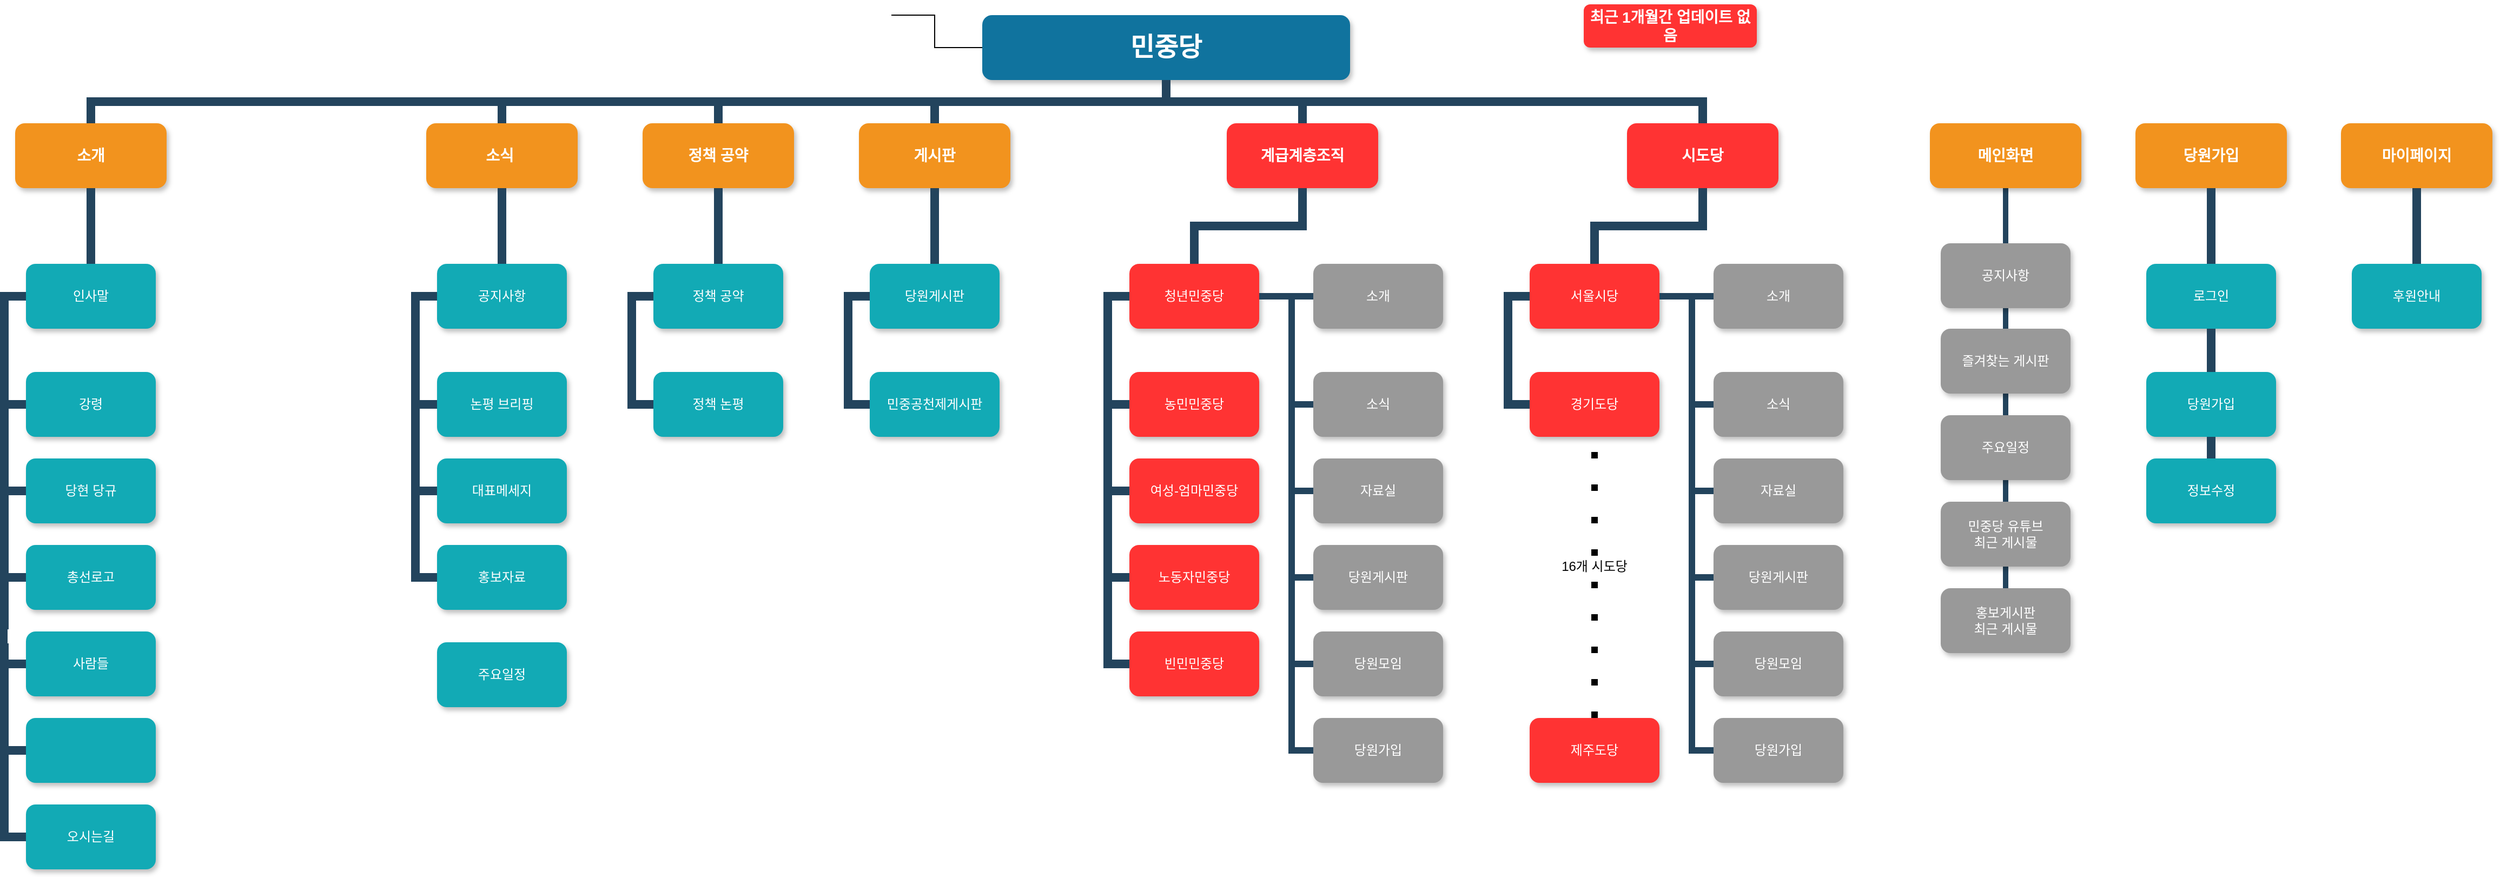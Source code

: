 <mxfile version="13.1.3" type="github"><diagram name="Page-1" id="64c3da0e-402f-94eb-ee01-a36477274f13"><mxGraphModel dx="2431" dy="1295" grid="1" gridSize="10" guides="1" tooltips="1" connect="1" arrows="1" fold="1" page="1" pageScale="1" pageWidth="1169" pageHeight="826" background="#ffffff" math="0" shadow="0"><root><mxCell id="0"/><mxCell id="1" parent="0"/><mxCell id="L6AUNB6nsV14biHfsw3f-245" style="edgeStyle=orthogonalEdgeStyle;rounded=0;orthogonalLoop=1;jettySize=auto;html=1;strokeWidth=5;endArrow=none;endFill=0;strokeColor=#23445D;" edge="1" parent="1" source="L6AUNB6nsV14biHfsw3f-242" target="L6AUNB6nsV14biHfsw3f-235"><mxGeometry relative="1" as="geometry"/></mxCell><mxCell id="2" value="민중당" style="whiteSpace=wrap;rounded=1;shadow=1;fillColor=#10739E;strokeColor=none;fontColor=#FFFFFF;fontStyle=1;fontSize=24" parent="1" vertex="1"><mxGeometry x="1414" y="70" width="340" height="60" as="geometry"/></mxCell><mxCell id="3" value="소개" style="whiteSpace=wrap;rounded=1;fillColor=#F2931E;strokeColor=none;shadow=1;fontColor=#FFFFFF;fontStyle=1;fontSize=14" parent="1" vertex="1"><mxGeometry x="520" y="170.0" width="140" height="60" as="geometry"/></mxCell><mxCell id="4" value="소식 " style="whiteSpace=wrap;rounded=1;fillColor=#F2931E;strokeColor=none;shadow=1;fontColor=#FFFFFF;fontStyle=1;fontSize=14" parent="1" vertex="1"><mxGeometry x="900" y="170.0" width="140" height="60" as="geometry"/></mxCell><mxCell id="5" value="시도당" style="whiteSpace=wrap;rounded=1;fillColor=#FF3333;strokeColor=none;shadow=1;fontColor=#FFFFFF;fontStyle=1;fontSize=14" parent="1" vertex="1"><mxGeometry x="2010" y="170.0" width="140" height="60" as="geometry"/></mxCell><mxCell id="6" value="정책 공약" style="whiteSpace=wrap;rounded=1;fillColor=#F2931E;strokeColor=none;shadow=1;fontColor=#FFFFFF;fontStyle=1;fontSize=14" parent="1" vertex="1"><mxGeometry x="1100" y="170.0" width="140" height="60" as="geometry"/></mxCell><mxCell id="7" value="게시판" style="whiteSpace=wrap;rounded=1;fillColor=#F2931E;strokeColor=none;shadow=1;fontColor=#FFFFFF;fontStyle=1;fontSize=14" parent="1" vertex="1"><mxGeometry x="1300" y="170.0" width="140" height="60" as="geometry"/></mxCell><mxCell id="8" value="계급계층조직" style="whiteSpace=wrap;rounded=1;fillColor=#FF3333;strokeColor=none;shadow=1;fontColor=#FFFFFF;fontStyle=1;fontSize=14" parent="1" vertex="1"><mxGeometry x="1640" y="170.0" width="140" height="60" as="geometry"/></mxCell><mxCell id="10" value="인사말" style="whiteSpace=wrap;rounded=1;fillColor=#12AAB5;strokeColor=none;shadow=1;fontColor=#FFFFFF;" parent="1" vertex="1"><mxGeometry x="530" y="300.0" width="120" height="60" as="geometry"/></mxCell><mxCell id="23" value="강령" style="whiteSpace=wrap;rounded=1;fillColor=#12AAB5;strokeColor=none;shadow=1;fontColor=#FFFFFF;fontStyle=0" parent="1" vertex="1"><mxGeometry x="530" y="400.0" width="120" height="60" as="geometry"/></mxCell><mxCell id="24" value="당현 당규" style="whiteSpace=wrap;rounded=1;fillColor=#12AAB5;strokeColor=none;shadow=1;fontColor=#FFFFFF;fontStyle=0" parent="1" vertex="1"><mxGeometry x="530.0" y="480.0" width="120" height="60" as="geometry"/></mxCell><mxCell id="25" value="총선로고" style="whiteSpace=wrap;rounded=1;fillColor=#12AAB5;strokeColor=none;shadow=1;fontColor=#FFFFFF;fontStyle=0" parent="1" vertex="1"><mxGeometry x="530" y="560.0" width="120" height="60" as="geometry"/></mxCell><mxCell id="26" value="사람들" style="whiteSpace=wrap;rounded=1;fillColor=#12AAB5;strokeColor=none;shadow=1;fontColor=#FFFFFF;fontStyle=0" parent="1" vertex="1"><mxGeometry x="530.0" y="640.0" width="120" height="60" as="geometry"/></mxCell><mxCell id="27" value="" style="whiteSpace=wrap;rounded=1;fillColor=#12AAB5;strokeColor=none;shadow=1;fontColor=#FFFFFF;fontStyle=0" parent="1" vertex="1"><mxGeometry x="530.0" y="720.0" width="120" height="60" as="geometry"/></mxCell><mxCell id="43" value="공지사항" style="whiteSpace=wrap;rounded=1;fillColor=#12AAB5;strokeColor=none;shadow=1;fontColor=#FFFFFF;" parent="1" vertex="1"><mxGeometry x="910.0" y="300.0" width="120" height="60" as="geometry"/></mxCell><mxCell id="45" value="논평 브리핑" style="whiteSpace=wrap;rounded=1;fillColor=#12AAB5;strokeColor=none;shadow=1;fontColor=#FFFFFF;fontStyle=0" parent="1" vertex="1"><mxGeometry x="910.0" y="400.0" width="120" height="60" as="geometry"/></mxCell><mxCell id="46" value="대표메세지" style="whiteSpace=wrap;rounded=1;fillColor=#12AAB5;strokeColor=none;shadow=1;fontColor=#FFFFFF;fontStyle=0" parent="1" vertex="1"><mxGeometry x="910.0" y="480.0" width="120" height="60" as="geometry"/></mxCell><mxCell id="47" value="홍보자료" style="whiteSpace=wrap;rounded=1;fillColor=#12AAB5;strokeColor=none;shadow=1;fontColor=#FFFFFF;fontStyle=0" parent="1" vertex="1"><mxGeometry x="910.0" y="560.0" width="120" height="60" as="geometry"/></mxCell><mxCell id="103" value="" style="edgeStyle=elbowEdgeStyle;elbow=vertical;rounded=0;fontColor=#000000;endArrow=none;endFill=0;strokeWidth=8;strokeColor=#23445D;" parent="1" source="3" target="10" edge="1"><mxGeometry width="100" height="100" relative="1" as="geometry"><mxPoint x="380" y="290" as="sourcePoint"/><mxPoint x="480" y="190" as="targetPoint"/></mxGeometry></mxCell><mxCell id="105" value="" style="edgeStyle=elbowEdgeStyle;elbow=horizontal;rounded=0;fontColor=#000000;endArrow=none;endFill=0;strokeWidth=8;strokeColor=#23445D;" parent="1" source="10" target="23" edge="1"><mxGeometry width="100" height="100" relative="1" as="geometry"><mxPoint x="470" y="480" as="sourcePoint"/><mxPoint x="570" y="380" as="targetPoint"/><Array as="points"><mxPoint x="510" y="380"/></Array></mxGeometry></mxCell><mxCell id="106" value="" style="edgeStyle=elbowEdgeStyle;elbow=horizontal;rounded=0;fontColor=#000000;endArrow=none;endFill=0;strokeWidth=8;strokeColor=#23445D;" parent="1" source="10" target="24" edge="1"><mxGeometry width="100" height="100" relative="1" as="geometry"><mxPoint x="540" y="340" as="sourcePoint"/><mxPoint x="540" y="440" as="targetPoint"/><Array as="points"><mxPoint x="510" y="400"/></Array></mxGeometry></mxCell><mxCell id="107" value="" style="edgeStyle=elbowEdgeStyle;elbow=horizontal;rounded=0;fontColor=#000000;endArrow=none;endFill=0;strokeWidth=8;strokeColor=#23445D;" parent="1" source="10" target="27" edge="1"><mxGeometry width="100" height="100" relative="1" as="geometry"><mxPoint x="540" y="340" as="sourcePoint"/><mxPoint x="540" y="440" as="targetPoint"/><Array as="points"><mxPoint x="510" y="540"/></Array></mxGeometry></mxCell><mxCell id="109" value="" style="edgeStyle=elbowEdgeStyle;elbow=horizontal;rounded=0;fontColor=#000000;endArrow=none;endFill=0;strokeWidth=8;strokeColor=#23445D;" parent="1" source="10" target="26" edge="1"><mxGeometry width="100" height="100" relative="1" as="geometry"><mxPoint x="560" y="360" as="sourcePoint"/><mxPoint x="560" y="460" as="targetPoint"/><Array as="points"><mxPoint x="510" y="410"/></Array></mxGeometry></mxCell><mxCell id="110" value="" style="edgeStyle=elbowEdgeStyle;elbow=horizontal;rounded=0;fontColor=#000000;endArrow=none;endFill=0;strokeWidth=8;strokeColor=#23445D;" parent="1" source="10" target="25" edge="1"><mxGeometry width="100" height="100" relative="1" as="geometry"><mxPoint x="570" y="370" as="sourcePoint"/><mxPoint x="570" y="470" as="targetPoint"/><Array as="points"><mxPoint x="510" y="430"/></Array></mxGeometry></mxCell><mxCell id="116" value="" style="edgeStyle=elbowEdgeStyle;elbow=vertical;rounded=0;fontColor=#000000;endArrow=none;endFill=0;strokeWidth=8;strokeColor=#23445D;" parent="1" source="4" target="43" edge="1"><mxGeometry width="100" height="100" relative="1" as="geometry"><mxPoint x="610" y="240.0" as="sourcePoint"/><mxPoint x="510" y="310" as="targetPoint"/></mxGeometry></mxCell><mxCell id="118" value="" style="edgeStyle=elbowEdgeStyle;elbow=horizontal;rounded=0;fontColor=#000000;endArrow=none;endFill=0;strokeWidth=8;strokeColor=#23445D;" parent="1" source="43" target="45" edge="1"><mxGeometry width="100" height="100" relative="1" as="geometry"><mxPoint x="890" y="330.0" as="sourcePoint"/><mxPoint x="900.0" y="430" as="targetPoint"/><Array as="points"><mxPoint x="890" y="380"/></Array></mxGeometry></mxCell><mxCell id="119" value="" style="edgeStyle=elbowEdgeStyle;elbow=horizontal;rounded=0;fontColor=#000000;endArrow=none;endFill=0;strokeWidth=8;strokeColor=#23445D;" parent="1" source="43" target="46" edge="1"><mxGeometry width="100" height="100" relative="1" as="geometry"><mxPoint x="900" y="330" as="sourcePoint"/><mxPoint x="900.0" y="510" as="targetPoint"/><Array as="points"><mxPoint x="890" y="420"/></Array></mxGeometry></mxCell><mxCell id="122" value="" style="edgeStyle=elbowEdgeStyle;elbow=horizontal;rounded=0;fontColor=#000000;endArrow=none;endFill=0;strokeWidth=8;strokeColor=#23445D;" parent="1" source="43" target="47" edge="1"><mxGeometry width="100" height="100" relative="1" as="geometry"><mxPoint x="900" y="330" as="sourcePoint"/><mxPoint x="900.0" y="590" as="targetPoint"/><Array as="points"><mxPoint x="890" y="470"/></Array></mxGeometry></mxCell><mxCell id="133" value="정책 공약" style="whiteSpace=wrap;rounded=1;fillColor=#12AAB5;strokeColor=none;shadow=1;fontColor=#FFFFFF;" parent="1" vertex="1"><mxGeometry x="1110.0" y="300.0" width="120" height="60" as="geometry"/></mxCell><mxCell id="135" value="정책 논평" style="whiteSpace=wrap;rounded=1;fillColor=#12AAB5;strokeColor=none;shadow=1;fontColor=#FFFFFF;fontStyle=0" parent="1" vertex="1"><mxGeometry x="1110.0" y="400.0" width="120" height="60" as="geometry"/></mxCell><mxCell id="145" value="" style="edgeStyle=elbowEdgeStyle;elbow=horizontal;rounded=0;fontColor=#000000;endArrow=none;endFill=0;strokeWidth=8;strokeColor=#23445D;" parent="1" source="133" target="135" edge="1"><mxGeometry width="100" height="100" relative="1" as="geometry"><mxPoint x="1090" y="330.0" as="sourcePoint"/><mxPoint x="1100.0" y="430" as="targetPoint"/><Array as="points"><mxPoint x="1090" y="380"/></Array></mxGeometry></mxCell><mxCell id="155" value="당원게시판" style="whiteSpace=wrap;rounded=1;fillColor=#12AAB5;strokeColor=none;shadow=1;fontColor=#FFFFFF;" parent="1" vertex="1"><mxGeometry x="1310.0" y="300.0" width="120" height="60" as="geometry"/></mxCell><mxCell id="157" value="민중공천제게시판" style="whiteSpace=wrap;rounded=1;fillColor=#12AAB5;strokeColor=none;shadow=1;fontColor=#FFFFFF;fontStyle=0" parent="1" vertex="1"><mxGeometry x="1310.0" y="400.0" width="120" height="60" as="geometry"/></mxCell><mxCell id="167" value="" style="edgeStyle=elbowEdgeStyle;elbow=horizontal;rounded=0;fontColor=#000000;endArrow=none;endFill=0;strokeWidth=8;strokeColor=#23445D;" parent="1" source="155" target="157" edge="1"><mxGeometry width="100" height="100" relative="1" as="geometry"><mxPoint x="1290" y="330.0" as="sourcePoint"/><mxPoint x="1300.0" y="430.0" as="targetPoint"/><Array as="points"><mxPoint x="1290" y="380.0"/></Array></mxGeometry></mxCell><mxCell id="177" value="청년민중당" style="whiteSpace=wrap;rounded=1;fillColor=#FF3333;strokeColor=none;shadow=1;fontColor=#FFFFFF;" parent="1" vertex="1"><mxGeometry x="1550.0" y="300.0" width="120" height="60" as="geometry"/></mxCell><mxCell id="178" value="소개" style="whiteSpace=wrap;rounded=1;fillColor=#999999;strokeColor=none;shadow=1;fontColor=#FFFFFF;" parent="1" vertex="1"><mxGeometry x="1720.0" y="300.0" width="120" height="60" as="geometry"/></mxCell><mxCell id="179" value="농민민중당" style="whiteSpace=wrap;rounded=1;fillColor=#FF3333;strokeColor=none;shadow=1;fontColor=#FFFFFF;fontStyle=0" parent="1" vertex="1"><mxGeometry x="1550.0" y="400.0" width="120" height="60" as="geometry"/></mxCell><mxCell id="180" value="여성-엄마민중당" style="whiteSpace=wrap;rounded=1;fillColor=#FF3333;strokeColor=none;shadow=1;fontColor=#FFFFFF;fontStyle=0" parent="1" vertex="1"><mxGeometry x="1550" y="480.0" width="120" height="60" as="geometry"/></mxCell><mxCell id="181" value="노동자민중당" style="whiteSpace=wrap;rounded=1;fillColor=#FF3333;strokeColor=none;shadow=1;fontColor=#FFFFFF;fontStyle=0" parent="1" vertex="1"><mxGeometry x="1550.0" y="560.0" width="120" height="60" as="geometry"/></mxCell><mxCell id="182" value="빈민민중당" style="whiteSpace=wrap;rounded=1;fillColor=#FF3333;strokeColor=none;shadow=1;fontColor=#FFFFFF;fontStyle=0" parent="1" vertex="1"><mxGeometry x="1550" y="640.0" width="120" height="60" as="geometry"/></mxCell><mxCell id="184" value="소식" style="whiteSpace=wrap;rounded=1;fillColor=#999999;strokeColor=none;shadow=1;fontColor=#FFFFFF;fontStyle=0" parent="1" vertex="1"><mxGeometry x="1720.0" y="400.0" width="120" height="60" as="geometry"/></mxCell><mxCell id="185" value="자료실" style="whiteSpace=wrap;rounded=1;fillColor=#999999;strokeColor=none;shadow=1;fontColor=#FFFFFF;fontStyle=0" parent="1" vertex="1"><mxGeometry x="1720.0" y="480.0" width="120" height="60" as="geometry"/></mxCell><mxCell id="186" value="당원게시판" style="whiteSpace=wrap;rounded=1;fillColor=#999999;strokeColor=none;shadow=1;fontColor=#FFFFFF;fontStyle=0" parent="1" vertex="1"><mxGeometry x="1720.0" y="560.0" width="120" height="60" as="geometry"/></mxCell><mxCell id="187" value="당원모임" style="whiteSpace=wrap;rounded=1;fillColor=#999999;strokeColor=none;shadow=1;fontColor=#FFFFFF;fontStyle=0" parent="1" vertex="1"><mxGeometry x="1720.0" y="640.0" width="120" height="60" as="geometry"/></mxCell><mxCell id="188" value="당원가입" style="whiteSpace=wrap;rounded=1;fillColor=#999999;strokeColor=none;shadow=1;fontColor=#FFFFFF;fontStyle=0" parent="1" vertex="1"><mxGeometry x="1720.0" y="720.0" width="120" height="60" as="geometry"/></mxCell><mxCell id="189" value="" style="edgeStyle=elbowEdgeStyle;elbow=horizontal;rounded=0;fontColor=#000000;endArrow=none;endFill=0;strokeWidth=8;strokeColor=#23445D;" parent="1" source="177" target="179" edge="1"><mxGeometry width="100" height="100" relative="1" as="geometry"><mxPoint x="1530" y="330.0" as="sourcePoint"/><mxPoint x="1540.0" y="430.0" as="targetPoint"/><Array as="points"><mxPoint x="1530" y="380.0"/></Array></mxGeometry></mxCell><mxCell id="190" value="" style="edgeStyle=elbowEdgeStyle;elbow=horizontal;rounded=0;fontColor=#000000;endArrow=none;endFill=0;strokeWidth=8;strokeColor=#23445D;" parent="1" source="177" target="180" edge="1"><mxGeometry width="100" height="100" relative="1" as="geometry"><mxPoint x="1540" y="330.0" as="sourcePoint"/><mxPoint x="1540.0" y="510.0" as="targetPoint"/><Array as="points"><mxPoint x="1530" y="420.0"/></Array></mxGeometry></mxCell><mxCell id="192" value="" style="edgeStyle=elbowEdgeStyle;elbow=horizontal;rounded=0;fontColor=#000000;endArrow=none;endFill=0;strokeWidth=8;strokeColor=#23445D;" parent="1" source="177" target="182" edge="1"><mxGeometry width="100" height="100" relative="1" as="geometry"><mxPoint x="1540" y="330.0" as="sourcePoint"/><mxPoint x="1540" y="670.0" as="targetPoint"/><Array as="points"><mxPoint x="1530" y="500.0"/></Array></mxGeometry></mxCell><mxCell id="193" value="" style="edgeStyle=elbowEdgeStyle;elbow=horizontal;rounded=0;fontColor=#000000;endArrow=none;endFill=0;strokeWidth=8;strokeColor=#23445D;" parent="1" source="177" target="181" edge="1"><mxGeometry width="100" height="100" relative="1" as="geometry"><mxPoint x="1540" y="330.0" as="sourcePoint"/><mxPoint x="1540.0" y="590.0" as="targetPoint"/><Array as="points"><mxPoint x="1530" y="470.0"/></Array></mxGeometry></mxCell><mxCell id="194" value="" style="edgeStyle=elbowEdgeStyle;elbow=horizontal;rounded=0;fontColor=#000000;endArrow=none;endFill=0;strokeWidth=6;strokeColor=#23445D;" parent="1" source="178" target="184" edge="1"><mxGeometry width="100" height="100" relative="1" as="geometry"><mxPoint x="1690" y="330.0" as="sourcePoint"/><mxPoint x="1700.0" y="430.0" as="targetPoint"/><Array as="points"><mxPoint x="1700" y="380.0"/></Array></mxGeometry></mxCell><mxCell id="195" value="" style="edgeStyle=elbowEdgeStyle;elbow=horizontal;rounded=0;fontColor=#000000;endArrow=none;endFill=0;strokeWidth=6;strokeColor=#23445D;" parent="1" source="178" target="185" edge="1"><mxGeometry width="100" height="100" relative="1" as="geometry"><mxPoint x="1700" y="330.0" as="sourcePoint"/><mxPoint x="1700.0" y="510.0" as="targetPoint"/><Array as="points"><mxPoint x="1700" y="420.0"/></Array></mxGeometry></mxCell><mxCell id="196" value="" style="edgeStyle=elbowEdgeStyle;elbow=horizontal;rounded=0;fontColor=#000000;endArrow=none;endFill=0;strokeWidth=6;strokeColor=#23445D;" parent="1" source="178" target="188" edge="1"><mxGeometry width="100" height="100" relative="1" as="geometry"><mxPoint x="1700" y="330.0" as="sourcePoint"/><mxPoint x="1700" y="750.0" as="targetPoint"/><Array as="points"><mxPoint x="1700" y="540.0"/></Array></mxGeometry></mxCell><mxCell id="197" value="" style="edgeStyle=elbowEdgeStyle;elbow=horizontal;rounded=0;fontColor=#000000;endArrow=none;endFill=0;strokeWidth=6;strokeColor=#23445D;" parent="1" source="178" target="187" edge="1"><mxGeometry width="100" height="100" relative="1" as="geometry"><mxPoint x="1700" y="330.0" as="sourcePoint"/><mxPoint x="1700" y="670.0" as="targetPoint"/><Array as="points"><mxPoint x="1700" y="500.0"/></Array></mxGeometry></mxCell><mxCell id="198" value="" style="edgeStyle=elbowEdgeStyle;elbow=horizontal;rounded=0;fontColor=#000000;endArrow=none;endFill=0;strokeWidth=6;strokeColor=#23445D;" parent="1" source="178" target="186" edge="1"><mxGeometry width="100" height="100" relative="1" as="geometry"><mxPoint x="1700" y="330.0" as="sourcePoint"/><mxPoint x="1700.0" y="590.0" as="targetPoint"/><Array as="points"><mxPoint x="1700" y="470.0"/></Array></mxGeometry></mxCell><mxCell id="199" value="서울시당" style="whiteSpace=wrap;rounded=1;fillColor=#FF3333;strokeColor=none;shadow=1;fontColor=#FFFFFF;" parent="1" vertex="1"><mxGeometry x="1920.0" y="300.0" width="120" height="60" as="geometry"/></mxCell><mxCell id="201" value="경기도당" style="whiteSpace=wrap;rounded=1;fillColor=#FF3333;strokeColor=none;shadow=1;fontColor=#FFFFFF;fontStyle=0" parent="1" vertex="1"><mxGeometry x="1920.0" y="400.0" width="120" height="60" as="geometry"/></mxCell><mxCell id="205" value="제주도당" style="whiteSpace=wrap;rounded=1;fillColor=#FF3333;strokeColor=none;shadow=1;fontColor=#FFFFFF;fontStyle=0" parent="1" vertex="1"><mxGeometry x="1920" y="720.0" width="120" height="60" as="geometry"/></mxCell><mxCell id="211" value="" style="edgeStyle=elbowEdgeStyle;elbow=horizontal;rounded=0;fontColor=#000000;endArrow=none;endFill=0;strokeWidth=8;strokeColor=#23445D;" parent="1" source="199" target="201" edge="1"><mxGeometry width="100" height="100" relative="1" as="geometry"><mxPoint x="1900" y="330.0" as="sourcePoint"/><mxPoint x="1910.0" y="430.0" as="targetPoint"/><Array as="points"><mxPoint x="1900" y="380.0"/></Array></mxGeometry></mxCell><mxCell id="221" value="" style="edgeStyle=elbowEdgeStyle;elbow=vertical;rounded=0;fontColor=#000000;endArrow=none;endFill=0;strokeWidth=8;strokeColor=#23445D;" parent="1" source="6" target="133" edge="1"><mxGeometry width="100" height="100" relative="1" as="geometry"><mxPoint x="980" y="270" as="sourcePoint"/><mxPoint x="1080" y="170" as="targetPoint"/></mxGeometry></mxCell><mxCell id="223" value="" style="edgeStyle=elbowEdgeStyle;elbow=vertical;rounded=0;fontColor=#000000;endArrow=none;endFill=0;strokeWidth=8;strokeColor=#23445D;" parent="1" source="7" target="155" edge="1"><mxGeometry width="100" height="100" relative="1" as="geometry"><mxPoint x="1370" y="300" as="sourcePoint"/><mxPoint x="1270" y="190" as="targetPoint"/></mxGeometry></mxCell><mxCell id="225" value="" style="edgeStyle=elbowEdgeStyle;elbow=vertical;rounded=0;fontColor=#000000;endArrow=none;endFill=0;strokeWidth=8;strokeColor=#23445D;" parent="1" source="8" target="177" edge="1"><mxGeometry width="100" height="100" relative="1" as="geometry"><mxPoint x="1550" y="290" as="sourcePoint"/><mxPoint x="1650" y="190" as="targetPoint"/></mxGeometry></mxCell><mxCell id="226" value="" style="edgeStyle=elbowEdgeStyle;elbow=vertical;rounded=0;fontColor=#000000;endArrow=none;endFill=0;strokeWidth=6;strokeColor=#23445D;exitX=1;exitY=0.5;exitDx=0;exitDy=0;" parent="1" source="177" target="178" edge="1"><mxGeometry width="100" height="100" relative="1" as="geometry"><mxPoint x="1780" y="290" as="sourcePoint"/><mxPoint x="1880" y="190" as="targetPoint"/></mxGeometry></mxCell><mxCell id="227" value="" style="edgeStyle=elbowEdgeStyle;elbow=vertical;rounded=0;fontColor=#000000;endArrow=none;endFill=0;strokeWidth=8;strokeColor=#23445D;" parent="1" source="5" target="199" edge="1"><mxGeometry width="100" height="100" relative="1" as="geometry"><mxPoint x="1900" y="290" as="sourcePoint"/><mxPoint x="2000" y="190" as="targetPoint"/></mxGeometry></mxCell><mxCell id="229" value="" style="edgeStyle=elbowEdgeStyle;elbow=vertical;rounded=0;fontColor=#000000;endArrow=none;endFill=0;strokeWidth=8;strokeColor=#23445D;" parent="1" source="2" target="3" edge="1"><mxGeometry width="100" height="100" relative="1" as="geometry"><mxPoint x="540" y="140" as="sourcePoint"/><mxPoint x="640" y="40" as="targetPoint"/></mxGeometry></mxCell><mxCell id="230" value="" style="edgeStyle=elbowEdgeStyle;elbow=vertical;rounded=0;fontColor=#000000;endArrow=none;endFill=0;strokeWidth=8;strokeColor=#23445D;" parent="1" source="2" target="4" edge="1"><mxGeometry width="100" height="100" relative="1" as="geometry"><mxPoint x="550" y="150" as="sourcePoint"/><mxPoint x="650" y="50" as="targetPoint"/></mxGeometry></mxCell><mxCell id="231" value="" style="edgeStyle=elbowEdgeStyle;elbow=vertical;rounded=0;fontColor=#000000;endArrow=none;endFill=0;strokeWidth=8;strokeColor=#23445D;" parent="1" source="2" target="6" edge="1"><mxGeometry width="100" height="100" relative="1" as="geometry"><mxPoint x="560" y="160" as="sourcePoint"/><mxPoint x="660" y="60" as="targetPoint"/></mxGeometry></mxCell><mxCell id="232" value="" style="edgeStyle=elbowEdgeStyle;elbow=vertical;rounded=0;fontColor=#000000;endArrow=none;endFill=0;strokeWidth=8;strokeColor=#23445D;" parent="1" source="2" target="7" edge="1"><mxGeometry width="100" height="100" relative="1" as="geometry"><mxPoint x="570" y="170" as="sourcePoint"/><mxPoint x="670" y="70" as="targetPoint"/></mxGeometry></mxCell><mxCell id="233" value="" style="edgeStyle=elbowEdgeStyle;elbow=vertical;rounded=0;fontColor=#000000;endArrow=none;endFill=0;strokeWidth=8;strokeColor=#23445D;" parent="1" source="2" target="8" edge="1"><mxGeometry width="100" height="100" relative="1" as="geometry"><mxPoint x="580" y="180" as="sourcePoint"/><mxPoint x="680" y="80" as="targetPoint"/></mxGeometry></mxCell><mxCell id="234" value="" style="edgeStyle=elbowEdgeStyle;elbow=vertical;rounded=0;fontColor=#000000;endArrow=none;endFill=0;strokeWidth=8;strokeColor=#23445D;" parent="1" source="2" target="5" edge="1"><mxGeometry width="100" height="100" relative="1" as="geometry"><mxPoint x="590" y="190" as="sourcePoint"/><mxPoint x="690" y="90" as="targetPoint"/></mxGeometry></mxCell><mxCell id="0ipy3alRccHPcJgjNkiX-234" value="오시는길" style="whiteSpace=wrap;rounded=1;fillColor=#12AAB5;strokeColor=none;shadow=1;fontColor=#FFFFFF;fontStyle=0" parent="1" vertex="1"><mxGeometry x="530.0" y="800.0" width="120" height="60" as="geometry"/></mxCell><mxCell id="0ipy3alRccHPcJgjNkiX-235" value="" style="edgeStyle=elbowEdgeStyle;elbow=horizontal;rounded=0;fontColor=#000000;endArrow=none;endFill=0;strokeWidth=8;strokeColor=#23445D;entryX=0;entryY=0.5;entryDx=0;entryDy=0;" parent="1" source="10" target="0ipy3alRccHPcJgjNkiX-234" edge="1"><mxGeometry width="100" height="100" relative="1" as="geometry"><mxPoint x="550" y="330" as="sourcePoint"/><mxPoint x="540.0" y="760.0" as="targetPoint"/><Array as="points"><mxPoint x="510" y="550"/></Array></mxGeometry></mxCell><mxCell id="0ipy3alRccHPcJgjNkiX-266" value="&amp;nbsp;&amp;nbsp;" style="edgeLabel;html=1;align=center;verticalAlign=middle;resizable=0;points=[];" parent="0ipy3alRccHPcJgjNkiX-235" vertex="1" connectable="0"><mxGeometry x="0.237" y="6" relative="1" as="geometry"><mxPoint as="offset"/></mxGeometry></mxCell><mxCell id="0ipy3alRccHPcJgjNkiX-237" value="당원가입" style="whiteSpace=wrap;rounded=1;fillColor=#F2931E;strokeColor=none;shadow=1;fontColor=#FFFFFF;fontStyle=1;fontSize=14" parent="1" vertex="1"><mxGeometry x="2480" y="170.0" width="140" height="60" as="geometry"/></mxCell><mxCell id="0ipy3alRccHPcJgjNkiX-238" value="마이페이지" style="whiteSpace=wrap;rounded=1;fillColor=#F2931E;strokeColor=none;shadow=1;fontColor=#FFFFFF;fontStyle=1;fontSize=14" parent="1" vertex="1"><mxGeometry x="2670" y="170.0" width="140" height="60" as="geometry"/></mxCell><mxCell id="0ipy3alRccHPcJgjNkiX-241" value="후원안내" style="whiteSpace=wrap;rounded=1;fillColor=#12AAB5;strokeColor=none;shadow=1;fontColor=#FFFFFF;" parent="1" vertex="1"><mxGeometry x="2680" y="300.0" width="120" height="60" as="geometry"/></mxCell><mxCell id="0ipy3alRccHPcJgjNkiX-243" value="" style="edgeStyle=elbowEdgeStyle;elbow=vertical;rounded=0;fontColor=#000000;endArrow=none;endFill=0;strokeWidth=8;strokeColor=#23445D;" parent="1" source="0ipy3alRccHPcJgjNkiX-238" target="0ipy3alRccHPcJgjNkiX-241" edge="1"><mxGeometry width="100" height="100" relative="1" as="geometry"><mxPoint x="2739.17" y="230.0" as="sourcePoint"/><mxPoint x="2739.17" y="300.0" as="targetPoint"/></mxGeometry></mxCell><mxCell id="0ipy3alRccHPcJgjNkiX-244" value="로그인" style="whiteSpace=wrap;rounded=1;fillColor=#12AAB5;strokeColor=none;shadow=1;fontColor=#FFFFFF;" parent="1" vertex="1"><mxGeometry x="2490" y="300.0" width="120" height="60" as="geometry"/></mxCell><mxCell id="0ipy3alRccHPcJgjNkiX-245" value="" style="edgeStyle=elbowEdgeStyle;elbow=vertical;rounded=0;fontColor=#000000;endArrow=none;endFill=0;strokeWidth=8;strokeColor=#23445D;" parent="1" source="0ipy3alRccHPcJgjNkiX-237" target="0ipy3alRccHPcJgjNkiX-244" edge="1"><mxGeometry width="100" height="100" relative="1" as="geometry"><mxPoint x="2550" y="230.0" as="sourcePoint"/><mxPoint x="2550" y="300" as="targetPoint"/></mxGeometry></mxCell><mxCell id="0ipy3alRccHPcJgjNkiX-246" value="당원가입" style="whiteSpace=wrap;rounded=1;fillColor=#12AAB5;strokeColor=none;shadow=1;fontColor=#FFFFFF;" parent="1" vertex="1"><mxGeometry x="2490" y="400.0" width="120" height="60" as="geometry"/></mxCell><mxCell id="0ipy3alRccHPcJgjNkiX-247" value="정보수정" style="whiteSpace=wrap;rounded=1;fillColor=#12AAB5;strokeColor=none;shadow=1;fontColor=#FFFFFF;" parent="1" vertex="1"><mxGeometry x="2490" y="480.0" width="120" height="60" as="geometry"/></mxCell><mxCell id="0ipy3alRccHPcJgjNkiX-248" value="" style="edgeStyle=elbowEdgeStyle;elbow=vertical;rounded=0;fontColor=#000000;endArrow=none;endFill=0;strokeWidth=8;strokeColor=#23445D;exitX=0.5;exitY=1;exitDx=0;exitDy=0;" parent="1" source="0ipy3alRccHPcJgjNkiX-244" target="0ipy3alRccHPcJgjNkiX-246" edge="1"><mxGeometry width="100" height="100" relative="1" as="geometry"><mxPoint x="2550" y="370" as="sourcePoint"/><mxPoint x="2549.66" y="365.0" as="targetPoint"/></mxGeometry></mxCell><mxCell id="0ipy3alRccHPcJgjNkiX-249" value="" style="edgeStyle=elbowEdgeStyle;elbow=vertical;rounded=0;fontColor=#000000;endArrow=none;endFill=0;strokeWidth=8;strokeColor=#23445D;" parent="1" source="0ipy3alRccHPcJgjNkiX-246" target="0ipy3alRccHPcJgjNkiX-247" edge="1"><mxGeometry width="100" height="100" relative="1" as="geometry"><mxPoint x="2550" y="460" as="sourcePoint"/><mxPoint x="2549.66" y="479.0" as="targetPoint"/></mxGeometry></mxCell><mxCell id="0ipy3alRccHPcJgjNkiX-251" value="" style="endArrow=none;dashed=1;html=1;strokeWidth=6;entryX=0.5;entryY=1;entryDx=0;entryDy=0;exitX=0.5;exitY=0;exitDx=0;exitDy=0;dashPattern=1 4;" parent="1" source="205" target="201" edge="1"><mxGeometry width="50" height="50" relative="1" as="geometry"><mxPoint x="1960" y="590" as="sourcePoint"/><mxPoint x="2010" y="540" as="targetPoint"/></mxGeometry></mxCell><mxCell id="0ipy3alRccHPcJgjNkiX-252" value="16개 시도당" style="text;html=1;strokeColor=none;fillColor=none;align=center;verticalAlign=middle;whiteSpace=wrap;rounded=0;" parent="1" vertex="1"><mxGeometry x="1940" y="570" width="80" height="20" as="geometry"/></mxCell><mxCell id="0ipy3alRccHPcJgjNkiX-253" value="소개" style="whiteSpace=wrap;rounded=1;fillColor=#999999;strokeColor=none;shadow=1;fontColor=#FFFFFF;" parent="1" vertex="1"><mxGeometry x="2090" y="300.0" width="120" height="60" as="geometry"/></mxCell><mxCell id="0ipy3alRccHPcJgjNkiX-254" value="소식" style="whiteSpace=wrap;rounded=1;fillColor=#999999;strokeColor=none;shadow=1;fontColor=#FFFFFF;fontStyle=0" parent="1" vertex="1"><mxGeometry x="2090.0" y="400.0" width="120" height="60" as="geometry"/></mxCell><mxCell id="0ipy3alRccHPcJgjNkiX-255" value="자료실" style="whiteSpace=wrap;rounded=1;fillColor=#999999;strokeColor=none;shadow=1;fontColor=#FFFFFF;fontStyle=0" parent="1" vertex="1"><mxGeometry x="2090.0" y="480.0" width="120" height="60" as="geometry"/></mxCell><mxCell id="0ipy3alRccHPcJgjNkiX-256" value="당원게시판" style="whiteSpace=wrap;rounded=1;fillColor=#999999;strokeColor=none;shadow=1;fontColor=#FFFFFF;fontStyle=0" parent="1" vertex="1"><mxGeometry x="2090.0" y="560.0" width="120" height="60" as="geometry"/></mxCell><mxCell id="0ipy3alRccHPcJgjNkiX-257" value="당원모임" style="whiteSpace=wrap;rounded=1;fillColor=#999999;strokeColor=none;shadow=1;fontColor=#FFFFFF;fontStyle=0" parent="1" vertex="1"><mxGeometry x="2090.0" y="640.0" width="120" height="60" as="geometry"/></mxCell><mxCell id="0ipy3alRccHPcJgjNkiX-258" value="당원가입" style="whiteSpace=wrap;rounded=1;fillColor=#999999;strokeColor=none;shadow=1;fontColor=#FFFFFF;fontStyle=0" parent="1" vertex="1"><mxGeometry x="2090" y="720.0" width="120" height="60" as="geometry"/></mxCell><mxCell id="0ipy3alRccHPcJgjNkiX-259" value="" style="edgeStyle=elbowEdgeStyle;elbow=horizontal;rounded=0;fontColor=#000000;endArrow=none;endFill=0;strokeWidth=6;strokeColor=#23445D;" parent="1" source="0ipy3alRccHPcJgjNkiX-253" target="0ipy3alRccHPcJgjNkiX-254" edge="1"><mxGeometry width="100" height="100" relative="1" as="geometry"><mxPoint x="2060" y="330.0" as="sourcePoint"/><mxPoint x="2070.0" y="430.0" as="targetPoint"/><Array as="points"><mxPoint x="2070" y="380.0"/></Array></mxGeometry></mxCell><mxCell id="0ipy3alRccHPcJgjNkiX-260" value="" style="edgeStyle=elbowEdgeStyle;elbow=horizontal;rounded=0;fontColor=#000000;endArrow=none;endFill=0;strokeWidth=6;strokeColor=#23445D;" parent="1" source="0ipy3alRccHPcJgjNkiX-253" target="0ipy3alRccHPcJgjNkiX-255" edge="1"><mxGeometry width="100" height="100" relative="1" as="geometry"><mxPoint x="2070" y="330.0" as="sourcePoint"/><mxPoint x="2070" y="510.0" as="targetPoint"/><Array as="points"><mxPoint x="2070" y="420.0"/></Array></mxGeometry></mxCell><mxCell id="0ipy3alRccHPcJgjNkiX-261" value="" style="edgeStyle=elbowEdgeStyle;elbow=horizontal;rounded=0;fontColor=#000000;endArrow=none;endFill=0;strokeWidth=6;strokeColor=#23445D;" parent="1" source="0ipy3alRccHPcJgjNkiX-253" target="0ipy3alRccHPcJgjNkiX-258" edge="1"><mxGeometry width="100" height="100" relative="1" as="geometry"><mxPoint x="2070" y="330.0" as="sourcePoint"/><mxPoint x="2070" y="750.0" as="targetPoint"/><Array as="points"><mxPoint x="2070" y="540.0"/></Array></mxGeometry></mxCell><mxCell id="0ipy3alRccHPcJgjNkiX-262" value="" style="edgeStyle=elbowEdgeStyle;elbow=horizontal;rounded=0;fontColor=#000000;endArrow=none;endFill=0;strokeWidth=6;strokeColor=#23445D;" parent="1" source="0ipy3alRccHPcJgjNkiX-253" target="0ipy3alRccHPcJgjNkiX-257" edge="1"><mxGeometry width="100" height="100" relative="1" as="geometry"><mxPoint x="2070" y="330.0" as="sourcePoint"/><mxPoint x="2070" y="670.0" as="targetPoint"/><Array as="points"><mxPoint x="2070" y="500.0"/></Array></mxGeometry></mxCell><mxCell id="0ipy3alRccHPcJgjNkiX-263" value="" style="edgeStyle=elbowEdgeStyle;elbow=horizontal;rounded=0;fontColor=#000000;endArrow=none;endFill=0;strokeWidth=6;strokeColor=#23445D;" parent="1" source="0ipy3alRccHPcJgjNkiX-253" target="0ipy3alRccHPcJgjNkiX-256" edge="1"><mxGeometry width="100" height="100" relative="1" as="geometry"><mxPoint x="2070" y="330.0" as="sourcePoint"/><mxPoint x="2070" y="590.0" as="targetPoint"/><Array as="points"><mxPoint x="2070" y="470.0"/></Array></mxGeometry></mxCell><mxCell id="0ipy3alRccHPcJgjNkiX-264" value="" style="edgeStyle=elbowEdgeStyle;elbow=vertical;rounded=0;fontColor=#000000;endArrow=none;endFill=0;strokeWidth=6;strokeColor=#23445D;exitX=1;exitY=0.5;exitDx=0;exitDy=0;" parent="1" source="199" target="0ipy3alRccHPcJgjNkiX-253" edge="1"><mxGeometry width="100" height="100" relative="1" as="geometry"><mxPoint x="2040.0" y="329.59" as="sourcePoint"/><mxPoint x="2120.0" y="330.002" as="targetPoint"/></mxGeometry></mxCell><mxCell id="_Z36JBwgy8tDthzhDcPG-234" value="최근 1개월간 업데이트 없음" style="whiteSpace=wrap;rounded=1;fillColor=#FF3333;strokeColor=none;shadow=1;fontColor=#FFFFFF;fontStyle=1;fontSize=14" parent="1" vertex="1"><mxGeometry x="1970" y="60" width="160" height="40" as="geometry"/></mxCell><mxCell id="_Z36JBwgy8tDthzhDcPG-239" value="" style="endArrow=none;html=1;exitX=1;exitY=0.5;exitDx=0;exitDy=0;rounded=0;" parent="1" target="2" edge="1"><mxGeometry width="50" height="50" relative="1" as="geometry"><mxPoint x="1330" y="70" as="sourcePoint"/><mxPoint x="1410" y="100" as="targetPoint"/><Array as="points"><mxPoint x="1370" y="70"/><mxPoint x="1370" y="100"/></Array></mxGeometry></mxCell><mxCell id="L6AUNB6nsV14biHfsw3f-234" value="&amp;nbsp;&amp;nbsp;" style="text;html=1;align=center;verticalAlign=middle;resizable=0;points=[];autosize=1;" vertex="1" parent="1"><mxGeometry x="1589" y="261" width="20" height="20" as="geometry"/></mxCell><mxCell id="L6AUNB6nsV14biHfsw3f-235" value="메인화면" style="whiteSpace=wrap;rounded=1;fillColor=#F2931E;strokeColor=none;shadow=1;fontColor=#FFFFFF;fontStyle=1;fontSize=14" vertex="1" parent="1"><mxGeometry x="2290" y="170.0" width="140" height="60" as="geometry"/></mxCell><mxCell id="L6AUNB6nsV14biHfsw3f-236" value="공지사항" style="whiteSpace=wrap;rounded=1;fillColor=#999999;strokeColor=none;shadow=1;fontColor=#FFFFFF;" vertex="1" parent="1"><mxGeometry x="2300" y="281.0" width="120" height="60" as="geometry"/></mxCell><mxCell id="L6AUNB6nsV14biHfsw3f-237" value="즐겨찾는 게시판" style="whiteSpace=wrap;rounded=1;fillColor=#999999;strokeColor=none;shadow=1;fontColor=#FFFFFF;" vertex="1" parent="1"><mxGeometry x="2300" y="360.0" width="120" height="60" as="geometry"/></mxCell><mxCell id="L6AUNB6nsV14biHfsw3f-238" value="주요일정" style="whiteSpace=wrap;rounded=1;fillColor=#999999;strokeColor=none;shadow=1;fontColor=#FFFFFF;" vertex="1" parent="1"><mxGeometry x="2300" y="440.0" width="120" height="60" as="geometry"/></mxCell><mxCell id="L6AUNB6nsV14biHfsw3f-239" value="민중당 유튜브&#xa;최근 게시물" style="whiteSpace=wrap;rounded=1;fillColor=#999999;strokeColor=none;shadow=1;fontColor=#FFFFFF;" vertex="1" parent="1"><mxGeometry x="2300" y="520" width="120" height="60" as="geometry"/></mxCell><mxCell id="L6AUNB6nsV14biHfsw3f-241" value="주요일정" style="whiteSpace=wrap;rounded=1;fillColor=#12AAB5;strokeColor=none;shadow=1;fontColor=#FFFFFF;fontStyle=0" vertex="1" parent="1"><mxGeometry x="910.0" y="650.0" width="120" height="60" as="geometry"/></mxCell><mxCell id="L6AUNB6nsV14biHfsw3f-242" value="홍보게시판&#xa;최근 게시물" style="whiteSpace=wrap;rounded=1;fillColor=#999999;strokeColor=none;shadow=1;fontColor=#FFFFFF;" vertex="1" parent="1"><mxGeometry x="2300" y="600" width="120" height="60" as="geometry"/></mxCell><mxCell id="L6AUNB6nsV14biHfsw3f-248" value="&amp;nbsp; &amp;nbsp; &amp;nbsp;" style="text;html=1;align=center;verticalAlign=middle;resizable=0;points=[];autosize=1;" vertex="1" parent="1"><mxGeometry x="1329" y="770" width="30" height="20" as="geometry"/></mxCell></root></mxGraphModel></diagram></mxfile>